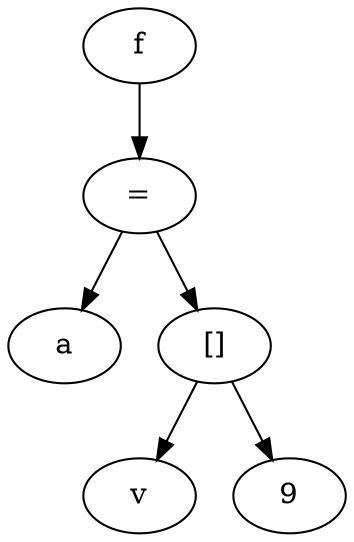 digraph {
x55e002505e50 -> x55e002505d70
x55e002505d70 -> x55e002505960
x55e002505d70 -> x55e002505c90
x55e002505c90 -> x55e002505c20
x55e002505c90 -> x55e002505b40
x55e002505e50 [label="f"];
x55e002505d70 [label="="];
x55e002505960 [label="a"];
x55e002505c90 [label="[]"];
x55e002505c20 [label="v"];
x55e002505b40 [label="9"];
}
